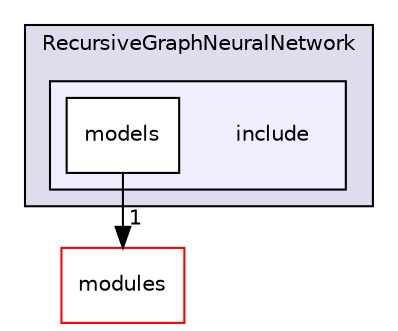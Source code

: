digraph "include" {
  compound=true
  node [ fontsize="10", fontname="Helvetica"];
  edge [ labelfontsize="10", labelfontname="Helvetica"];
  subgraph clusterdir_8a00d8baed3cf5c71702213750196697 {
    graph [ bgcolor="#ddddee", pencolor="black", label="RecursiveGraphNeuralNetwork" fontname="Helvetica", fontsize="10", URL="dir_8a00d8baed3cf5c71702213750196697.html"]
  subgraph clusterdir_32ceb933e7f7c0bcf59c5304c6eebf25 {
    graph [ bgcolor="#eeeeff", pencolor="black", label="" URL="dir_32ceb933e7f7c0bcf59c5304c6eebf25.html"];
    dir_32ceb933e7f7c0bcf59c5304c6eebf25 [shape=plaintext label="include"];
    dir_dcf67d4b17ca583b84fe68c471f338b1 [shape=box label="models" color="black" fillcolor="white" style="filled" URL="dir_dcf67d4b17ca583b84fe68c471f338b1.html"];
  }
  }
  dir_ee3c23494b4011e6a628e4900ef262df [shape=box label="modules" fillcolor="white" style="filled" color="red" URL="dir_ee3c23494b4011e6a628e4900ef262df.html"];
  dir_dcf67d4b17ca583b84fe68c471f338b1->dir_ee3c23494b4011e6a628e4900ef262df [headlabel="1", labeldistance=1.5 headhref="dir_000200_000074.html"];
}
